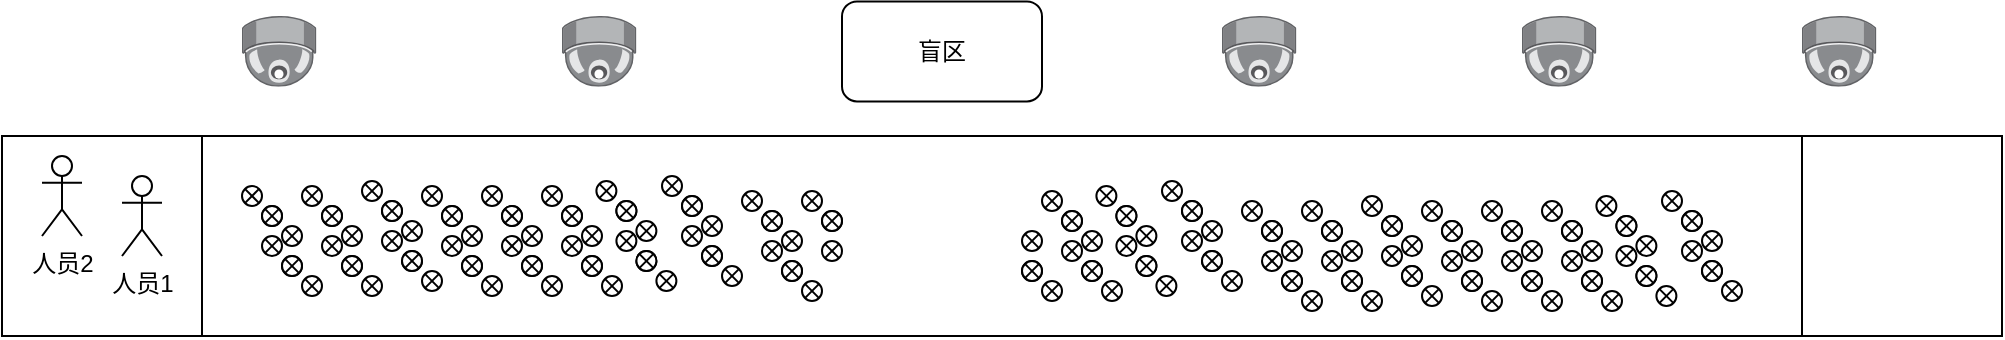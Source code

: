 <mxfile version="20.3.0" type="github">
  <diagram id="38toCDtvO72y1MS8dI_N" name="第 1 页">
    <mxGraphModel dx="1132" dy="575" grid="1" gridSize="10" guides="1" tooltips="1" connect="1" arrows="1" fold="1" page="1" pageScale="1" pageWidth="827" pageHeight="1169" math="0" shadow="0">
      <root>
        <mxCell id="0" />
        <mxCell id="1" parent="0" />
        <mxCell id="1rM6C2h5TiVr_Z7WdG6Z-2" value="" style="shape=process;whiteSpace=wrap;html=1;backgroundOutline=1;" vertex="1" parent="1">
          <mxGeometry x="30" y="350" width="1000" height="100" as="geometry" />
        </mxCell>
        <mxCell id="1rM6C2h5TiVr_Z7WdG6Z-3" value="" style="points=[];aspect=fixed;html=1;align=center;shadow=0;dashed=0;image;image=img/lib/allied_telesis/security/Surveillance_Camera_Ceiling.svg;" vertex="1" parent="1">
          <mxGeometry x="150" y="290" width="37.2" height="35.4" as="geometry" />
        </mxCell>
        <mxCell id="1rM6C2h5TiVr_Z7WdG6Z-4" value="" style="points=[];aspect=fixed;html=1;align=center;shadow=0;dashed=0;image;image=img/lib/allied_telesis/security/Surveillance_Camera_Ceiling.svg;" vertex="1" parent="1">
          <mxGeometry x="310" y="290" width="37.2" height="35.4" as="geometry" />
        </mxCell>
        <mxCell id="1rM6C2h5TiVr_Z7WdG6Z-6" value="" style="points=[];aspect=fixed;html=1;align=center;shadow=0;dashed=0;image;image=img/lib/allied_telesis/security/Surveillance_Camera_Ceiling.svg;" vertex="1" parent="1">
          <mxGeometry x="640" y="290" width="37.2" height="35.4" as="geometry" />
        </mxCell>
        <mxCell id="1rM6C2h5TiVr_Z7WdG6Z-8" value="人员2" style="shape=umlActor;verticalLabelPosition=bottom;verticalAlign=top;html=1;" vertex="1" parent="1">
          <mxGeometry x="50" y="360" width="20" height="40" as="geometry" />
        </mxCell>
        <mxCell id="1rM6C2h5TiVr_Z7WdG6Z-9" value="" style="points=[];aspect=fixed;html=1;align=center;shadow=0;dashed=0;image;image=img/lib/allied_telesis/security/Surveillance_Camera_Ceiling.svg;" vertex="1" parent="1">
          <mxGeometry x="790" y="290" width="37.2" height="35.4" as="geometry" />
        </mxCell>
        <mxCell id="1rM6C2h5TiVr_Z7WdG6Z-10" value="" style="points=[];aspect=fixed;html=1;align=center;shadow=0;dashed=0;image;image=img/lib/allied_telesis/security/Surveillance_Camera_Ceiling.svg;" vertex="1" parent="1">
          <mxGeometry x="930" y="290" width="37.2" height="35.4" as="geometry" />
        </mxCell>
        <mxCell id="1rM6C2h5TiVr_Z7WdG6Z-11" value="人员1" style="shape=umlActor;verticalLabelPosition=bottom;verticalAlign=top;html=1;" vertex="1" parent="1">
          <mxGeometry x="90" y="370" width="20" height="40" as="geometry" />
        </mxCell>
        <mxCell id="1rM6C2h5TiVr_Z7WdG6Z-12" value="" style="shape=sumEllipse;perimeter=ellipsePerimeter;whiteSpace=wrap;html=1;backgroundOutline=1;" vertex="1" parent="1">
          <mxGeometry x="150" y="375" width="10" height="10" as="geometry" />
        </mxCell>
        <mxCell id="1rM6C2h5TiVr_Z7WdG6Z-13" value="" style="shape=sumEllipse;perimeter=ellipsePerimeter;whiteSpace=wrap;html=1;backgroundOutline=1;" vertex="1" parent="1">
          <mxGeometry x="160" y="400" width="10" height="10" as="geometry" />
        </mxCell>
        <mxCell id="1rM6C2h5TiVr_Z7WdG6Z-14" value="" style="shape=sumEllipse;perimeter=ellipsePerimeter;whiteSpace=wrap;html=1;backgroundOutline=1;" vertex="1" parent="1">
          <mxGeometry x="180" y="375" width="10" height="10" as="geometry" />
        </mxCell>
        <mxCell id="1rM6C2h5TiVr_Z7WdG6Z-15" value="" style="shape=sumEllipse;perimeter=ellipsePerimeter;whiteSpace=wrap;html=1;backgroundOutline=1;" vertex="1" parent="1">
          <mxGeometry x="190" y="400" width="10" height="10" as="geometry" />
        </mxCell>
        <mxCell id="1rM6C2h5TiVr_Z7WdG6Z-16" value="" style="shape=sumEllipse;perimeter=ellipsePerimeter;whiteSpace=wrap;html=1;backgroundOutline=1;" vertex="1" parent="1">
          <mxGeometry x="210" y="372.5" width="10" height="10" as="geometry" />
        </mxCell>
        <mxCell id="1rM6C2h5TiVr_Z7WdG6Z-17" value="" style="shape=sumEllipse;perimeter=ellipsePerimeter;whiteSpace=wrap;html=1;backgroundOutline=1;" vertex="1" parent="1">
          <mxGeometry x="220" y="397.5" width="10" height="10" as="geometry" />
        </mxCell>
        <mxCell id="1rM6C2h5TiVr_Z7WdG6Z-18" value="" style="shape=sumEllipse;perimeter=ellipsePerimeter;whiteSpace=wrap;html=1;backgroundOutline=1;" vertex="1" parent="1">
          <mxGeometry x="240" y="375" width="10" height="10" as="geometry" />
        </mxCell>
        <mxCell id="1rM6C2h5TiVr_Z7WdG6Z-19" value="" style="shape=sumEllipse;perimeter=ellipsePerimeter;whiteSpace=wrap;html=1;backgroundOutline=1;" vertex="1" parent="1">
          <mxGeometry x="250" y="400" width="10" height="10" as="geometry" />
        </mxCell>
        <mxCell id="1rM6C2h5TiVr_Z7WdG6Z-20" value="" style="shape=sumEllipse;perimeter=ellipsePerimeter;whiteSpace=wrap;html=1;backgroundOutline=1;" vertex="1" parent="1">
          <mxGeometry x="270" y="375" width="10" height="10" as="geometry" />
        </mxCell>
        <mxCell id="1rM6C2h5TiVr_Z7WdG6Z-21" value="" style="shape=sumEllipse;perimeter=ellipsePerimeter;whiteSpace=wrap;html=1;backgroundOutline=1;" vertex="1" parent="1">
          <mxGeometry x="280" y="400" width="10" height="10" as="geometry" />
        </mxCell>
        <mxCell id="1rM6C2h5TiVr_Z7WdG6Z-22" value="" style="shape=sumEllipse;perimeter=ellipsePerimeter;whiteSpace=wrap;html=1;backgroundOutline=1;" vertex="1" parent="1">
          <mxGeometry x="300" y="375" width="10" height="10" as="geometry" />
        </mxCell>
        <mxCell id="1rM6C2h5TiVr_Z7WdG6Z-23" value="" style="shape=sumEllipse;perimeter=ellipsePerimeter;whiteSpace=wrap;html=1;backgroundOutline=1;" vertex="1" parent="1">
          <mxGeometry x="310" y="400" width="10" height="10" as="geometry" />
        </mxCell>
        <mxCell id="1rM6C2h5TiVr_Z7WdG6Z-24" value="" style="shape=sumEllipse;perimeter=ellipsePerimeter;whiteSpace=wrap;html=1;backgroundOutline=1;" vertex="1" parent="1">
          <mxGeometry x="327.2" y="372.5" width="10" height="10" as="geometry" />
        </mxCell>
        <mxCell id="1rM6C2h5TiVr_Z7WdG6Z-25" value="" style="shape=sumEllipse;perimeter=ellipsePerimeter;whiteSpace=wrap;html=1;backgroundOutline=1;" vertex="1" parent="1">
          <mxGeometry x="337.2" y="397.5" width="10" height="10" as="geometry" />
        </mxCell>
        <mxCell id="1rM6C2h5TiVr_Z7WdG6Z-26" value="" style="shape=sumEllipse;perimeter=ellipsePerimeter;whiteSpace=wrap;html=1;backgroundOutline=1;" vertex="1" parent="1">
          <mxGeometry x="360" y="370" width="10" height="10" as="geometry" />
        </mxCell>
        <mxCell id="1rM6C2h5TiVr_Z7WdG6Z-27" value="" style="shape=sumEllipse;perimeter=ellipsePerimeter;whiteSpace=wrap;html=1;backgroundOutline=1;" vertex="1" parent="1">
          <mxGeometry x="370" y="395" width="10" height="10" as="geometry" />
        </mxCell>
        <mxCell id="1rM6C2h5TiVr_Z7WdG6Z-28" value="" style="shape=sumEllipse;perimeter=ellipsePerimeter;whiteSpace=wrap;html=1;backgroundOutline=1;" vertex="1" parent="1">
          <mxGeometry x="160" y="385" width="10" height="10" as="geometry" />
        </mxCell>
        <mxCell id="1rM6C2h5TiVr_Z7WdG6Z-29" value="" style="shape=sumEllipse;perimeter=ellipsePerimeter;whiteSpace=wrap;html=1;backgroundOutline=1;" vertex="1" parent="1">
          <mxGeometry x="170" y="410" width="10" height="10" as="geometry" />
        </mxCell>
        <mxCell id="1rM6C2h5TiVr_Z7WdG6Z-30" value="" style="shape=sumEllipse;perimeter=ellipsePerimeter;whiteSpace=wrap;html=1;backgroundOutline=1;" vertex="1" parent="1">
          <mxGeometry x="190" y="385" width="10" height="10" as="geometry" />
        </mxCell>
        <mxCell id="1rM6C2h5TiVr_Z7WdG6Z-31" value="" style="shape=sumEllipse;perimeter=ellipsePerimeter;whiteSpace=wrap;html=1;backgroundOutline=1;" vertex="1" parent="1">
          <mxGeometry x="200" y="410" width="10" height="10" as="geometry" />
        </mxCell>
        <mxCell id="1rM6C2h5TiVr_Z7WdG6Z-32" value="" style="shape=sumEllipse;perimeter=ellipsePerimeter;whiteSpace=wrap;html=1;backgroundOutline=1;" vertex="1" parent="1">
          <mxGeometry x="220" y="382.5" width="10" height="10" as="geometry" />
        </mxCell>
        <mxCell id="1rM6C2h5TiVr_Z7WdG6Z-33" value="" style="shape=sumEllipse;perimeter=ellipsePerimeter;whiteSpace=wrap;html=1;backgroundOutline=1;" vertex="1" parent="1">
          <mxGeometry x="230" y="407.5" width="10" height="10" as="geometry" />
        </mxCell>
        <mxCell id="1rM6C2h5TiVr_Z7WdG6Z-34" value="" style="shape=sumEllipse;perimeter=ellipsePerimeter;whiteSpace=wrap;html=1;backgroundOutline=1;" vertex="1" parent="1">
          <mxGeometry x="250" y="385" width="10" height="10" as="geometry" />
        </mxCell>
        <mxCell id="1rM6C2h5TiVr_Z7WdG6Z-35" value="" style="shape=sumEllipse;perimeter=ellipsePerimeter;whiteSpace=wrap;html=1;backgroundOutline=1;" vertex="1" parent="1">
          <mxGeometry x="260" y="410" width="10" height="10" as="geometry" />
        </mxCell>
        <mxCell id="1rM6C2h5TiVr_Z7WdG6Z-36" value="" style="shape=sumEllipse;perimeter=ellipsePerimeter;whiteSpace=wrap;html=1;backgroundOutline=1;" vertex="1" parent="1">
          <mxGeometry x="280" y="385" width="10" height="10" as="geometry" />
        </mxCell>
        <mxCell id="1rM6C2h5TiVr_Z7WdG6Z-37" value="" style="shape=sumEllipse;perimeter=ellipsePerimeter;whiteSpace=wrap;html=1;backgroundOutline=1;" vertex="1" parent="1">
          <mxGeometry x="290" y="410" width="10" height="10" as="geometry" />
        </mxCell>
        <mxCell id="1rM6C2h5TiVr_Z7WdG6Z-38" value="" style="shape=sumEllipse;perimeter=ellipsePerimeter;whiteSpace=wrap;html=1;backgroundOutline=1;" vertex="1" parent="1">
          <mxGeometry x="310" y="385" width="10" height="10" as="geometry" />
        </mxCell>
        <mxCell id="1rM6C2h5TiVr_Z7WdG6Z-39" value="" style="shape=sumEllipse;perimeter=ellipsePerimeter;whiteSpace=wrap;html=1;backgroundOutline=1;" vertex="1" parent="1">
          <mxGeometry x="320" y="410" width="10" height="10" as="geometry" />
        </mxCell>
        <mxCell id="1rM6C2h5TiVr_Z7WdG6Z-40" value="" style="shape=sumEllipse;perimeter=ellipsePerimeter;whiteSpace=wrap;html=1;backgroundOutline=1;" vertex="1" parent="1">
          <mxGeometry x="337.2" y="382.5" width="10" height="10" as="geometry" />
        </mxCell>
        <mxCell id="1rM6C2h5TiVr_Z7WdG6Z-41" value="" style="shape=sumEllipse;perimeter=ellipsePerimeter;whiteSpace=wrap;html=1;backgroundOutline=1;" vertex="1" parent="1">
          <mxGeometry x="347.2" y="407.5" width="10" height="10" as="geometry" />
        </mxCell>
        <mxCell id="1rM6C2h5TiVr_Z7WdG6Z-42" value="" style="shape=sumEllipse;perimeter=ellipsePerimeter;whiteSpace=wrap;html=1;backgroundOutline=1;" vertex="1" parent="1">
          <mxGeometry x="370" y="380" width="10" height="10" as="geometry" />
        </mxCell>
        <mxCell id="1rM6C2h5TiVr_Z7WdG6Z-43" value="" style="shape=sumEllipse;perimeter=ellipsePerimeter;whiteSpace=wrap;html=1;backgroundOutline=1;" vertex="1" parent="1">
          <mxGeometry x="380" y="405" width="10" height="10" as="geometry" />
        </mxCell>
        <mxCell id="1rM6C2h5TiVr_Z7WdG6Z-44" value="" style="shape=sumEllipse;perimeter=ellipsePerimeter;whiteSpace=wrap;html=1;backgroundOutline=1;" vertex="1" parent="1">
          <mxGeometry x="160" y="385" width="10" height="10" as="geometry" />
        </mxCell>
        <mxCell id="1rM6C2h5TiVr_Z7WdG6Z-45" value="" style="shape=sumEllipse;perimeter=ellipsePerimeter;whiteSpace=wrap;html=1;backgroundOutline=1;" vertex="1" parent="1">
          <mxGeometry x="170" y="410" width="10" height="10" as="geometry" />
        </mxCell>
        <mxCell id="1rM6C2h5TiVr_Z7WdG6Z-46" value="" style="shape=sumEllipse;perimeter=ellipsePerimeter;whiteSpace=wrap;html=1;backgroundOutline=1;" vertex="1" parent="1">
          <mxGeometry x="190" y="385" width="10" height="10" as="geometry" />
        </mxCell>
        <mxCell id="1rM6C2h5TiVr_Z7WdG6Z-47" value="" style="shape=sumEllipse;perimeter=ellipsePerimeter;whiteSpace=wrap;html=1;backgroundOutline=1;" vertex="1" parent="1">
          <mxGeometry x="200" y="410" width="10" height="10" as="geometry" />
        </mxCell>
        <mxCell id="1rM6C2h5TiVr_Z7WdG6Z-48" value="" style="shape=sumEllipse;perimeter=ellipsePerimeter;whiteSpace=wrap;html=1;backgroundOutline=1;" vertex="1" parent="1">
          <mxGeometry x="220" y="382.5" width="10" height="10" as="geometry" />
        </mxCell>
        <mxCell id="1rM6C2h5TiVr_Z7WdG6Z-49" value="" style="shape=sumEllipse;perimeter=ellipsePerimeter;whiteSpace=wrap;html=1;backgroundOutline=1;" vertex="1" parent="1">
          <mxGeometry x="230" y="407.5" width="10" height="10" as="geometry" />
        </mxCell>
        <mxCell id="1rM6C2h5TiVr_Z7WdG6Z-50" value="" style="shape=sumEllipse;perimeter=ellipsePerimeter;whiteSpace=wrap;html=1;backgroundOutline=1;" vertex="1" parent="1">
          <mxGeometry x="250" y="385" width="10" height="10" as="geometry" />
        </mxCell>
        <mxCell id="1rM6C2h5TiVr_Z7WdG6Z-51" value="" style="shape=sumEllipse;perimeter=ellipsePerimeter;whiteSpace=wrap;html=1;backgroundOutline=1;" vertex="1" parent="1">
          <mxGeometry x="260" y="410" width="10" height="10" as="geometry" />
        </mxCell>
        <mxCell id="1rM6C2h5TiVr_Z7WdG6Z-52" value="" style="shape=sumEllipse;perimeter=ellipsePerimeter;whiteSpace=wrap;html=1;backgroundOutline=1;" vertex="1" parent="1">
          <mxGeometry x="280" y="385" width="10" height="10" as="geometry" />
        </mxCell>
        <mxCell id="1rM6C2h5TiVr_Z7WdG6Z-53" value="" style="shape=sumEllipse;perimeter=ellipsePerimeter;whiteSpace=wrap;html=1;backgroundOutline=1;" vertex="1" parent="1">
          <mxGeometry x="290" y="410" width="10" height="10" as="geometry" />
        </mxCell>
        <mxCell id="1rM6C2h5TiVr_Z7WdG6Z-54" value="" style="shape=sumEllipse;perimeter=ellipsePerimeter;whiteSpace=wrap;html=1;backgroundOutline=1;" vertex="1" parent="1">
          <mxGeometry x="310" y="385" width="10" height="10" as="geometry" />
        </mxCell>
        <mxCell id="1rM6C2h5TiVr_Z7WdG6Z-55" value="" style="shape=sumEllipse;perimeter=ellipsePerimeter;whiteSpace=wrap;html=1;backgroundOutline=1;" vertex="1" parent="1">
          <mxGeometry x="320" y="410" width="10" height="10" as="geometry" />
        </mxCell>
        <mxCell id="1rM6C2h5TiVr_Z7WdG6Z-56" value="" style="shape=sumEllipse;perimeter=ellipsePerimeter;whiteSpace=wrap;html=1;backgroundOutline=1;" vertex="1" parent="1">
          <mxGeometry x="337.2" y="382.5" width="10" height="10" as="geometry" />
        </mxCell>
        <mxCell id="1rM6C2h5TiVr_Z7WdG6Z-57" value="" style="shape=sumEllipse;perimeter=ellipsePerimeter;whiteSpace=wrap;html=1;backgroundOutline=1;" vertex="1" parent="1">
          <mxGeometry x="347.2" y="407.5" width="10" height="10" as="geometry" />
        </mxCell>
        <mxCell id="1rM6C2h5TiVr_Z7WdG6Z-58" value="" style="shape=sumEllipse;perimeter=ellipsePerimeter;whiteSpace=wrap;html=1;backgroundOutline=1;" vertex="1" parent="1">
          <mxGeometry x="370" y="380" width="10" height="10" as="geometry" />
        </mxCell>
        <mxCell id="1rM6C2h5TiVr_Z7WdG6Z-59" value="" style="shape=sumEllipse;perimeter=ellipsePerimeter;whiteSpace=wrap;html=1;backgroundOutline=1;" vertex="1" parent="1">
          <mxGeometry x="380" y="405" width="10" height="10" as="geometry" />
        </mxCell>
        <mxCell id="1rM6C2h5TiVr_Z7WdG6Z-60" value="" style="shape=sumEllipse;perimeter=ellipsePerimeter;whiteSpace=wrap;html=1;backgroundOutline=1;" vertex="1" parent="1">
          <mxGeometry x="170" y="395" width="10" height="10" as="geometry" />
        </mxCell>
        <mxCell id="1rM6C2h5TiVr_Z7WdG6Z-61" value="" style="shape=sumEllipse;perimeter=ellipsePerimeter;whiteSpace=wrap;html=1;backgroundOutline=1;" vertex="1" parent="1">
          <mxGeometry x="180" y="420" width="10" height="10" as="geometry" />
        </mxCell>
        <mxCell id="1rM6C2h5TiVr_Z7WdG6Z-62" value="" style="shape=sumEllipse;perimeter=ellipsePerimeter;whiteSpace=wrap;html=1;backgroundOutline=1;" vertex="1" parent="1">
          <mxGeometry x="200" y="395" width="10" height="10" as="geometry" />
        </mxCell>
        <mxCell id="1rM6C2h5TiVr_Z7WdG6Z-63" value="" style="shape=sumEllipse;perimeter=ellipsePerimeter;whiteSpace=wrap;html=1;backgroundOutline=1;" vertex="1" parent="1">
          <mxGeometry x="210" y="420" width="10" height="10" as="geometry" />
        </mxCell>
        <mxCell id="1rM6C2h5TiVr_Z7WdG6Z-64" value="" style="shape=sumEllipse;perimeter=ellipsePerimeter;whiteSpace=wrap;html=1;backgroundOutline=1;" vertex="1" parent="1">
          <mxGeometry x="230" y="392.5" width="10" height="10" as="geometry" />
        </mxCell>
        <mxCell id="1rM6C2h5TiVr_Z7WdG6Z-65" value="" style="shape=sumEllipse;perimeter=ellipsePerimeter;whiteSpace=wrap;html=1;backgroundOutline=1;" vertex="1" parent="1">
          <mxGeometry x="240" y="417.5" width="10" height="10" as="geometry" />
        </mxCell>
        <mxCell id="1rM6C2h5TiVr_Z7WdG6Z-66" value="" style="shape=sumEllipse;perimeter=ellipsePerimeter;whiteSpace=wrap;html=1;backgroundOutline=1;" vertex="1" parent="1">
          <mxGeometry x="260" y="395" width="10" height="10" as="geometry" />
        </mxCell>
        <mxCell id="1rM6C2h5TiVr_Z7WdG6Z-67" value="" style="shape=sumEllipse;perimeter=ellipsePerimeter;whiteSpace=wrap;html=1;backgroundOutline=1;" vertex="1" parent="1">
          <mxGeometry x="270" y="420" width="10" height="10" as="geometry" />
        </mxCell>
        <mxCell id="1rM6C2h5TiVr_Z7WdG6Z-68" value="" style="shape=sumEllipse;perimeter=ellipsePerimeter;whiteSpace=wrap;html=1;backgroundOutline=1;" vertex="1" parent="1">
          <mxGeometry x="290" y="395" width="10" height="10" as="geometry" />
        </mxCell>
        <mxCell id="1rM6C2h5TiVr_Z7WdG6Z-69" value="" style="shape=sumEllipse;perimeter=ellipsePerimeter;whiteSpace=wrap;html=1;backgroundOutline=1;" vertex="1" parent="1">
          <mxGeometry x="300" y="420" width="10" height="10" as="geometry" />
        </mxCell>
        <mxCell id="1rM6C2h5TiVr_Z7WdG6Z-70" value="" style="shape=sumEllipse;perimeter=ellipsePerimeter;whiteSpace=wrap;html=1;backgroundOutline=1;" vertex="1" parent="1">
          <mxGeometry x="320" y="395" width="10" height="10" as="geometry" />
        </mxCell>
        <mxCell id="1rM6C2h5TiVr_Z7WdG6Z-71" value="" style="shape=sumEllipse;perimeter=ellipsePerimeter;whiteSpace=wrap;html=1;backgroundOutline=1;" vertex="1" parent="1">
          <mxGeometry x="330" y="420" width="10" height="10" as="geometry" />
        </mxCell>
        <mxCell id="1rM6C2h5TiVr_Z7WdG6Z-72" value="" style="shape=sumEllipse;perimeter=ellipsePerimeter;whiteSpace=wrap;html=1;backgroundOutline=1;" vertex="1" parent="1">
          <mxGeometry x="347.2" y="392.5" width="10" height="10" as="geometry" />
        </mxCell>
        <mxCell id="1rM6C2h5TiVr_Z7WdG6Z-73" value="" style="shape=sumEllipse;perimeter=ellipsePerimeter;whiteSpace=wrap;html=1;backgroundOutline=1;" vertex="1" parent="1">
          <mxGeometry x="357.2" y="417.5" width="10" height="10" as="geometry" />
        </mxCell>
        <mxCell id="1rM6C2h5TiVr_Z7WdG6Z-74" value="" style="shape=sumEllipse;perimeter=ellipsePerimeter;whiteSpace=wrap;html=1;backgroundOutline=1;" vertex="1" parent="1">
          <mxGeometry x="380" y="390" width="10" height="10" as="geometry" />
        </mxCell>
        <mxCell id="1rM6C2h5TiVr_Z7WdG6Z-75" value="" style="shape=sumEllipse;perimeter=ellipsePerimeter;whiteSpace=wrap;html=1;backgroundOutline=1;" vertex="1" parent="1">
          <mxGeometry x="390" y="415" width="10" height="10" as="geometry" />
        </mxCell>
        <mxCell id="1rM6C2h5TiVr_Z7WdG6Z-76" value="" style="shape=sumEllipse;perimeter=ellipsePerimeter;whiteSpace=wrap;html=1;backgroundOutline=1;" vertex="1" parent="1">
          <mxGeometry x="400" y="377.5" width="10" height="10" as="geometry" />
        </mxCell>
        <mxCell id="1rM6C2h5TiVr_Z7WdG6Z-77" value="" style="shape=sumEllipse;perimeter=ellipsePerimeter;whiteSpace=wrap;html=1;backgroundOutline=1;" vertex="1" parent="1">
          <mxGeometry x="410" y="402.5" width="10" height="10" as="geometry" />
        </mxCell>
        <mxCell id="1rM6C2h5TiVr_Z7WdG6Z-78" value="" style="shape=sumEllipse;perimeter=ellipsePerimeter;whiteSpace=wrap;html=1;backgroundOutline=1;" vertex="1" parent="1">
          <mxGeometry x="430" y="377.5" width="10" height="10" as="geometry" />
        </mxCell>
        <mxCell id="1rM6C2h5TiVr_Z7WdG6Z-79" value="" style="shape=sumEllipse;perimeter=ellipsePerimeter;whiteSpace=wrap;html=1;backgroundOutline=1;" vertex="1" parent="1">
          <mxGeometry x="440" y="402.5" width="10" height="10" as="geometry" />
        </mxCell>
        <mxCell id="1rM6C2h5TiVr_Z7WdG6Z-86" value="" style="shape=sumEllipse;perimeter=ellipsePerimeter;whiteSpace=wrap;html=1;backgroundOutline=1;" vertex="1" parent="1">
          <mxGeometry x="550" y="377.5" width="10" height="10" as="geometry" />
        </mxCell>
        <mxCell id="1rM6C2h5TiVr_Z7WdG6Z-87" value="" style="shape=sumEllipse;perimeter=ellipsePerimeter;whiteSpace=wrap;html=1;backgroundOutline=1;" vertex="1" parent="1">
          <mxGeometry x="560" y="402.5" width="10" height="10" as="geometry" />
        </mxCell>
        <mxCell id="1rM6C2h5TiVr_Z7WdG6Z-88" value="" style="shape=sumEllipse;perimeter=ellipsePerimeter;whiteSpace=wrap;html=1;backgroundOutline=1;" vertex="1" parent="1">
          <mxGeometry x="577.2" y="375" width="10" height="10" as="geometry" />
        </mxCell>
        <mxCell id="1rM6C2h5TiVr_Z7WdG6Z-89" value="" style="shape=sumEllipse;perimeter=ellipsePerimeter;whiteSpace=wrap;html=1;backgroundOutline=1;" vertex="1" parent="1">
          <mxGeometry x="587.2" y="400" width="10" height="10" as="geometry" />
        </mxCell>
        <mxCell id="1rM6C2h5TiVr_Z7WdG6Z-90" value="" style="shape=sumEllipse;perimeter=ellipsePerimeter;whiteSpace=wrap;html=1;backgroundOutline=1;" vertex="1" parent="1">
          <mxGeometry x="610" y="372.5" width="10" height="10" as="geometry" />
        </mxCell>
        <mxCell id="1rM6C2h5TiVr_Z7WdG6Z-91" value="" style="shape=sumEllipse;perimeter=ellipsePerimeter;whiteSpace=wrap;html=1;backgroundOutline=1;" vertex="1" parent="1">
          <mxGeometry x="620" y="397.5" width="10" height="10" as="geometry" />
        </mxCell>
        <mxCell id="1rM6C2h5TiVr_Z7WdG6Z-92" value="" style="shape=sumEllipse;perimeter=ellipsePerimeter;whiteSpace=wrap;html=1;backgroundOutline=1;" vertex="1" parent="1">
          <mxGeometry x="410" y="387.5" width="10" height="10" as="geometry" />
        </mxCell>
        <mxCell id="1rM6C2h5TiVr_Z7WdG6Z-93" value="" style="shape=sumEllipse;perimeter=ellipsePerimeter;whiteSpace=wrap;html=1;backgroundOutline=1;" vertex="1" parent="1">
          <mxGeometry x="420" y="412.5" width="10" height="10" as="geometry" />
        </mxCell>
        <mxCell id="1rM6C2h5TiVr_Z7WdG6Z-94" value="" style="shape=sumEllipse;perimeter=ellipsePerimeter;whiteSpace=wrap;html=1;backgroundOutline=1;" vertex="1" parent="1">
          <mxGeometry x="440" y="387.5" width="10" height="10" as="geometry" />
        </mxCell>
        <mxCell id="1rM6C2h5TiVr_Z7WdG6Z-101" value="" style="shape=sumEllipse;perimeter=ellipsePerimeter;whiteSpace=wrap;html=1;backgroundOutline=1;" vertex="1" parent="1">
          <mxGeometry x="540" y="412.5" width="10" height="10" as="geometry" />
        </mxCell>
        <mxCell id="1rM6C2h5TiVr_Z7WdG6Z-102" value="" style="shape=sumEllipse;perimeter=ellipsePerimeter;whiteSpace=wrap;html=1;backgroundOutline=1;" vertex="1" parent="1">
          <mxGeometry x="560" y="387.5" width="10" height="10" as="geometry" />
        </mxCell>
        <mxCell id="1rM6C2h5TiVr_Z7WdG6Z-103" value="" style="shape=sumEllipse;perimeter=ellipsePerimeter;whiteSpace=wrap;html=1;backgroundOutline=1;" vertex="1" parent="1">
          <mxGeometry x="570" y="412.5" width="10" height="10" as="geometry" />
        </mxCell>
        <mxCell id="1rM6C2h5TiVr_Z7WdG6Z-104" value="" style="shape=sumEllipse;perimeter=ellipsePerimeter;whiteSpace=wrap;html=1;backgroundOutline=1;" vertex="1" parent="1">
          <mxGeometry x="587.2" y="385" width="10" height="10" as="geometry" />
        </mxCell>
        <mxCell id="1rM6C2h5TiVr_Z7WdG6Z-105" value="" style="shape=sumEllipse;perimeter=ellipsePerimeter;whiteSpace=wrap;html=1;backgroundOutline=1;" vertex="1" parent="1">
          <mxGeometry x="597.2" y="410" width="10" height="10" as="geometry" />
        </mxCell>
        <mxCell id="1rM6C2h5TiVr_Z7WdG6Z-106" value="" style="shape=sumEllipse;perimeter=ellipsePerimeter;whiteSpace=wrap;html=1;backgroundOutline=1;" vertex="1" parent="1">
          <mxGeometry x="620" y="382.5" width="10" height="10" as="geometry" />
        </mxCell>
        <mxCell id="1rM6C2h5TiVr_Z7WdG6Z-107" value="" style="shape=sumEllipse;perimeter=ellipsePerimeter;whiteSpace=wrap;html=1;backgroundOutline=1;" vertex="1" parent="1">
          <mxGeometry x="630" y="407.5" width="10" height="10" as="geometry" />
        </mxCell>
        <mxCell id="1rM6C2h5TiVr_Z7WdG6Z-108" value="" style="shape=sumEllipse;perimeter=ellipsePerimeter;whiteSpace=wrap;html=1;backgroundOutline=1;" vertex="1" parent="1">
          <mxGeometry x="410" y="387.5" width="10" height="10" as="geometry" />
        </mxCell>
        <mxCell id="1rM6C2h5TiVr_Z7WdG6Z-109" value="" style="shape=sumEllipse;perimeter=ellipsePerimeter;whiteSpace=wrap;html=1;backgroundOutline=1;" vertex="1" parent="1">
          <mxGeometry x="420" y="412.5" width="10" height="10" as="geometry" />
        </mxCell>
        <mxCell id="1rM6C2h5TiVr_Z7WdG6Z-110" value="" style="shape=sumEllipse;perimeter=ellipsePerimeter;whiteSpace=wrap;html=1;backgroundOutline=1;" vertex="1" parent="1">
          <mxGeometry x="440" y="387.5" width="10" height="10" as="geometry" />
        </mxCell>
        <mxCell id="1rM6C2h5TiVr_Z7WdG6Z-117" value="" style="shape=sumEllipse;perimeter=ellipsePerimeter;whiteSpace=wrap;html=1;backgroundOutline=1;" vertex="1" parent="1">
          <mxGeometry x="540" y="412.5" width="10" height="10" as="geometry" />
        </mxCell>
        <mxCell id="1rM6C2h5TiVr_Z7WdG6Z-118" value="" style="shape=sumEllipse;perimeter=ellipsePerimeter;whiteSpace=wrap;html=1;backgroundOutline=1;" vertex="1" parent="1">
          <mxGeometry x="560" y="387.5" width="10" height="10" as="geometry" />
        </mxCell>
        <mxCell id="1rM6C2h5TiVr_Z7WdG6Z-119" value="" style="shape=sumEllipse;perimeter=ellipsePerimeter;whiteSpace=wrap;html=1;backgroundOutline=1;" vertex="1" parent="1">
          <mxGeometry x="570" y="412.5" width="10" height="10" as="geometry" />
        </mxCell>
        <mxCell id="1rM6C2h5TiVr_Z7WdG6Z-120" value="" style="shape=sumEllipse;perimeter=ellipsePerimeter;whiteSpace=wrap;html=1;backgroundOutline=1;" vertex="1" parent="1">
          <mxGeometry x="587.2" y="385" width="10" height="10" as="geometry" />
        </mxCell>
        <mxCell id="1rM6C2h5TiVr_Z7WdG6Z-121" value="" style="shape=sumEllipse;perimeter=ellipsePerimeter;whiteSpace=wrap;html=1;backgroundOutline=1;" vertex="1" parent="1">
          <mxGeometry x="597.2" y="410" width="10" height="10" as="geometry" />
        </mxCell>
        <mxCell id="1rM6C2h5TiVr_Z7WdG6Z-122" value="" style="shape=sumEllipse;perimeter=ellipsePerimeter;whiteSpace=wrap;html=1;backgroundOutline=1;" vertex="1" parent="1">
          <mxGeometry x="620" y="382.5" width="10" height="10" as="geometry" />
        </mxCell>
        <mxCell id="1rM6C2h5TiVr_Z7WdG6Z-123" value="" style="shape=sumEllipse;perimeter=ellipsePerimeter;whiteSpace=wrap;html=1;backgroundOutline=1;" vertex="1" parent="1">
          <mxGeometry x="630" y="407.5" width="10" height="10" as="geometry" />
        </mxCell>
        <mxCell id="1rM6C2h5TiVr_Z7WdG6Z-124" value="" style="shape=sumEllipse;perimeter=ellipsePerimeter;whiteSpace=wrap;html=1;backgroundOutline=1;" vertex="1" parent="1">
          <mxGeometry x="420" y="397.5" width="10" height="10" as="geometry" />
        </mxCell>
        <mxCell id="1rM6C2h5TiVr_Z7WdG6Z-125" value="" style="shape=sumEllipse;perimeter=ellipsePerimeter;whiteSpace=wrap;html=1;backgroundOutline=1;" vertex="1" parent="1">
          <mxGeometry x="430" y="422.5" width="10" height="10" as="geometry" />
        </mxCell>
        <mxCell id="1rM6C2h5TiVr_Z7WdG6Z-132" value="" style="shape=sumEllipse;perimeter=ellipsePerimeter;whiteSpace=wrap;html=1;backgroundOutline=1;" vertex="1" parent="1">
          <mxGeometry x="540" y="397.5" width="10" height="10" as="geometry" />
        </mxCell>
        <mxCell id="1rM6C2h5TiVr_Z7WdG6Z-133" value="" style="shape=sumEllipse;perimeter=ellipsePerimeter;whiteSpace=wrap;html=1;backgroundOutline=1;" vertex="1" parent="1">
          <mxGeometry x="550" y="422.5" width="10" height="10" as="geometry" />
        </mxCell>
        <mxCell id="1rM6C2h5TiVr_Z7WdG6Z-134" value="" style="shape=sumEllipse;perimeter=ellipsePerimeter;whiteSpace=wrap;html=1;backgroundOutline=1;" vertex="1" parent="1">
          <mxGeometry x="570" y="397.5" width="10" height="10" as="geometry" />
        </mxCell>
        <mxCell id="1rM6C2h5TiVr_Z7WdG6Z-135" value="" style="shape=sumEllipse;perimeter=ellipsePerimeter;whiteSpace=wrap;html=1;backgroundOutline=1;" vertex="1" parent="1">
          <mxGeometry x="580" y="422.5" width="10" height="10" as="geometry" />
        </mxCell>
        <mxCell id="1rM6C2h5TiVr_Z7WdG6Z-136" value="" style="shape=sumEllipse;perimeter=ellipsePerimeter;whiteSpace=wrap;html=1;backgroundOutline=1;" vertex="1" parent="1">
          <mxGeometry x="597.2" y="395" width="10" height="10" as="geometry" />
        </mxCell>
        <mxCell id="1rM6C2h5TiVr_Z7WdG6Z-137" value="" style="shape=sumEllipse;perimeter=ellipsePerimeter;whiteSpace=wrap;html=1;backgroundOutline=1;" vertex="1" parent="1">
          <mxGeometry x="607.2" y="420" width="10" height="10" as="geometry" />
        </mxCell>
        <mxCell id="1rM6C2h5TiVr_Z7WdG6Z-138" value="" style="shape=sumEllipse;perimeter=ellipsePerimeter;whiteSpace=wrap;html=1;backgroundOutline=1;" vertex="1" parent="1">
          <mxGeometry x="630" y="392.5" width="10" height="10" as="geometry" />
        </mxCell>
        <mxCell id="1rM6C2h5TiVr_Z7WdG6Z-139" value="" style="shape=sumEllipse;perimeter=ellipsePerimeter;whiteSpace=wrap;html=1;backgroundOutline=1;" vertex="1" parent="1">
          <mxGeometry x="640" y="417.5" width="10" height="10" as="geometry" />
        </mxCell>
        <mxCell id="1rM6C2h5TiVr_Z7WdG6Z-140" value="" style="shape=sumEllipse;perimeter=ellipsePerimeter;whiteSpace=wrap;html=1;backgroundOutline=1;" vertex="1" parent="1">
          <mxGeometry x="650" y="382.5" width="10" height="10" as="geometry" />
        </mxCell>
        <mxCell id="1rM6C2h5TiVr_Z7WdG6Z-141" value="" style="shape=sumEllipse;perimeter=ellipsePerimeter;whiteSpace=wrap;html=1;backgroundOutline=1;" vertex="1" parent="1">
          <mxGeometry x="660" y="407.5" width="10" height="10" as="geometry" />
        </mxCell>
        <mxCell id="1rM6C2h5TiVr_Z7WdG6Z-142" value="" style="shape=sumEllipse;perimeter=ellipsePerimeter;whiteSpace=wrap;html=1;backgroundOutline=1;" vertex="1" parent="1">
          <mxGeometry x="680" y="382.5" width="10" height="10" as="geometry" />
        </mxCell>
        <mxCell id="1rM6C2h5TiVr_Z7WdG6Z-143" value="" style="shape=sumEllipse;perimeter=ellipsePerimeter;whiteSpace=wrap;html=1;backgroundOutline=1;" vertex="1" parent="1">
          <mxGeometry x="690" y="407.5" width="10" height="10" as="geometry" />
        </mxCell>
        <mxCell id="1rM6C2h5TiVr_Z7WdG6Z-144" value="" style="shape=sumEllipse;perimeter=ellipsePerimeter;whiteSpace=wrap;html=1;backgroundOutline=1;" vertex="1" parent="1">
          <mxGeometry x="710" y="380" width="10" height="10" as="geometry" />
        </mxCell>
        <mxCell id="1rM6C2h5TiVr_Z7WdG6Z-145" value="" style="shape=sumEllipse;perimeter=ellipsePerimeter;whiteSpace=wrap;html=1;backgroundOutline=1;" vertex="1" parent="1">
          <mxGeometry x="720" y="405" width="10" height="10" as="geometry" />
        </mxCell>
        <mxCell id="1rM6C2h5TiVr_Z7WdG6Z-146" value="" style="shape=sumEllipse;perimeter=ellipsePerimeter;whiteSpace=wrap;html=1;backgroundOutline=1;" vertex="1" parent="1">
          <mxGeometry x="740" y="382.5" width="10" height="10" as="geometry" />
        </mxCell>
        <mxCell id="1rM6C2h5TiVr_Z7WdG6Z-147" value="" style="shape=sumEllipse;perimeter=ellipsePerimeter;whiteSpace=wrap;html=1;backgroundOutline=1;" vertex="1" parent="1">
          <mxGeometry x="750" y="407.5" width="10" height="10" as="geometry" />
        </mxCell>
        <mxCell id="1rM6C2h5TiVr_Z7WdG6Z-148" value="" style="shape=sumEllipse;perimeter=ellipsePerimeter;whiteSpace=wrap;html=1;backgroundOutline=1;" vertex="1" parent="1">
          <mxGeometry x="770" y="382.5" width="10" height="10" as="geometry" />
        </mxCell>
        <mxCell id="1rM6C2h5TiVr_Z7WdG6Z-149" value="" style="shape=sumEllipse;perimeter=ellipsePerimeter;whiteSpace=wrap;html=1;backgroundOutline=1;" vertex="1" parent="1">
          <mxGeometry x="780" y="407.5" width="10" height="10" as="geometry" />
        </mxCell>
        <mxCell id="1rM6C2h5TiVr_Z7WdG6Z-150" value="" style="shape=sumEllipse;perimeter=ellipsePerimeter;whiteSpace=wrap;html=1;backgroundOutline=1;" vertex="1" parent="1">
          <mxGeometry x="800" y="382.5" width="10" height="10" as="geometry" />
        </mxCell>
        <mxCell id="1rM6C2h5TiVr_Z7WdG6Z-151" value="" style="shape=sumEllipse;perimeter=ellipsePerimeter;whiteSpace=wrap;html=1;backgroundOutline=1;" vertex="1" parent="1">
          <mxGeometry x="810" y="407.5" width="10" height="10" as="geometry" />
        </mxCell>
        <mxCell id="1rM6C2h5TiVr_Z7WdG6Z-152" value="" style="shape=sumEllipse;perimeter=ellipsePerimeter;whiteSpace=wrap;html=1;backgroundOutline=1;" vertex="1" parent="1">
          <mxGeometry x="827.2" y="380" width="10" height="10" as="geometry" />
        </mxCell>
        <mxCell id="1rM6C2h5TiVr_Z7WdG6Z-153" value="" style="shape=sumEllipse;perimeter=ellipsePerimeter;whiteSpace=wrap;html=1;backgroundOutline=1;" vertex="1" parent="1">
          <mxGeometry x="837.2" y="405" width="10" height="10" as="geometry" />
        </mxCell>
        <mxCell id="1rM6C2h5TiVr_Z7WdG6Z-154" value="" style="shape=sumEllipse;perimeter=ellipsePerimeter;whiteSpace=wrap;html=1;backgroundOutline=1;" vertex="1" parent="1">
          <mxGeometry x="860" y="377.5" width="10" height="10" as="geometry" />
        </mxCell>
        <mxCell id="1rM6C2h5TiVr_Z7WdG6Z-155" value="" style="shape=sumEllipse;perimeter=ellipsePerimeter;whiteSpace=wrap;html=1;backgroundOutline=1;" vertex="1" parent="1">
          <mxGeometry x="870" y="402.5" width="10" height="10" as="geometry" />
        </mxCell>
        <mxCell id="1rM6C2h5TiVr_Z7WdG6Z-156" value="" style="shape=sumEllipse;perimeter=ellipsePerimeter;whiteSpace=wrap;html=1;backgroundOutline=1;" vertex="1" parent="1">
          <mxGeometry x="660" y="392.5" width="10" height="10" as="geometry" />
        </mxCell>
        <mxCell id="1rM6C2h5TiVr_Z7WdG6Z-157" value="" style="shape=sumEllipse;perimeter=ellipsePerimeter;whiteSpace=wrap;html=1;backgroundOutline=1;" vertex="1" parent="1">
          <mxGeometry x="670" y="417.5" width="10" height="10" as="geometry" />
        </mxCell>
        <mxCell id="1rM6C2h5TiVr_Z7WdG6Z-158" value="" style="shape=sumEllipse;perimeter=ellipsePerimeter;whiteSpace=wrap;html=1;backgroundOutline=1;" vertex="1" parent="1">
          <mxGeometry x="690" y="392.5" width="10" height="10" as="geometry" />
        </mxCell>
        <mxCell id="1rM6C2h5TiVr_Z7WdG6Z-159" value="" style="shape=sumEllipse;perimeter=ellipsePerimeter;whiteSpace=wrap;html=1;backgroundOutline=1;" vertex="1" parent="1">
          <mxGeometry x="700" y="417.5" width="10" height="10" as="geometry" />
        </mxCell>
        <mxCell id="1rM6C2h5TiVr_Z7WdG6Z-160" value="" style="shape=sumEllipse;perimeter=ellipsePerimeter;whiteSpace=wrap;html=1;backgroundOutline=1;" vertex="1" parent="1">
          <mxGeometry x="720" y="390" width="10" height="10" as="geometry" />
        </mxCell>
        <mxCell id="1rM6C2h5TiVr_Z7WdG6Z-161" value="" style="shape=sumEllipse;perimeter=ellipsePerimeter;whiteSpace=wrap;html=1;backgroundOutline=1;" vertex="1" parent="1">
          <mxGeometry x="730" y="415" width="10" height="10" as="geometry" />
        </mxCell>
        <mxCell id="1rM6C2h5TiVr_Z7WdG6Z-162" value="" style="shape=sumEllipse;perimeter=ellipsePerimeter;whiteSpace=wrap;html=1;backgroundOutline=1;" vertex="1" parent="1">
          <mxGeometry x="750" y="392.5" width="10" height="10" as="geometry" />
        </mxCell>
        <mxCell id="1rM6C2h5TiVr_Z7WdG6Z-163" value="" style="shape=sumEllipse;perimeter=ellipsePerimeter;whiteSpace=wrap;html=1;backgroundOutline=1;" vertex="1" parent="1">
          <mxGeometry x="760" y="417.5" width="10" height="10" as="geometry" />
        </mxCell>
        <mxCell id="1rM6C2h5TiVr_Z7WdG6Z-164" value="" style="shape=sumEllipse;perimeter=ellipsePerimeter;whiteSpace=wrap;html=1;backgroundOutline=1;" vertex="1" parent="1">
          <mxGeometry x="780" y="392.5" width="10" height="10" as="geometry" />
        </mxCell>
        <mxCell id="1rM6C2h5TiVr_Z7WdG6Z-165" value="" style="shape=sumEllipse;perimeter=ellipsePerimeter;whiteSpace=wrap;html=1;backgroundOutline=1;" vertex="1" parent="1">
          <mxGeometry x="790" y="417.5" width="10" height="10" as="geometry" />
        </mxCell>
        <mxCell id="1rM6C2h5TiVr_Z7WdG6Z-166" value="" style="shape=sumEllipse;perimeter=ellipsePerimeter;whiteSpace=wrap;html=1;backgroundOutline=1;" vertex="1" parent="1">
          <mxGeometry x="810" y="392.5" width="10" height="10" as="geometry" />
        </mxCell>
        <mxCell id="1rM6C2h5TiVr_Z7WdG6Z-167" value="" style="shape=sumEllipse;perimeter=ellipsePerimeter;whiteSpace=wrap;html=1;backgroundOutline=1;" vertex="1" parent="1">
          <mxGeometry x="820" y="417.5" width="10" height="10" as="geometry" />
        </mxCell>
        <mxCell id="1rM6C2h5TiVr_Z7WdG6Z-168" value="" style="shape=sumEllipse;perimeter=ellipsePerimeter;whiteSpace=wrap;html=1;backgroundOutline=1;" vertex="1" parent="1">
          <mxGeometry x="837.2" y="390" width="10" height="10" as="geometry" />
        </mxCell>
        <mxCell id="1rM6C2h5TiVr_Z7WdG6Z-169" value="" style="shape=sumEllipse;perimeter=ellipsePerimeter;whiteSpace=wrap;html=1;backgroundOutline=1;" vertex="1" parent="1">
          <mxGeometry x="847.2" y="415" width="10" height="10" as="geometry" />
        </mxCell>
        <mxCell id="1rM6C2h5TiVr_Z7WdG6Z-170" value="" style="shape=sumEllipse;perimeter=ellipsePerimeter;whiteSpace=wrap;html=1;backgroundOutline=1;" vertex="1" parent="1">
          <mxGeometry x="870" y="387.5" width="10" height="10" as="geometry" />
        </mxCell>
        <mxCell id="1rM6C2h5TiVr_Z7WdG6Z-171" value="" style="shape=sumEllipse;perimeter=ellipsePerimeter;whiteSpace=wrap;html=1;backgroundOutline=1;" vertex="1" parent="1">
          <mxGeometry x="880" y="412.5" width="10" height="10" as="geometry" />
        </mxCell>
        <mxCell id="1rM6C2h5TiVr_Z7WdG6Z-172" value="" style="shape=sumEllipse;perimeter=ellipsePerimeter;whiteSpace=wrap;html=1;backgroundOutline=1;" vertex="1" parent="1">
          <mxGeometry x="660" y="392.5" width="10" height="10" as="geometry" />
        </mxCell>
        <mxCell id="1rM6C2h5TiVr_Z7WdG6Z-173" value="" style="shape=sumEllipse;perimeter=ellipsePerimeter;whiteSpace=wrap;html=1;backgroundOutline=1;" vertex="1" parent="1">
          <mxGeometry x="670" y="417.5" width="10" height="10" as="geometry" />
        </mxCell>
        <mxCell id="1rM6C2h5TiVr_Z7WdG6Z-174" value="" style="shape=sumEllipse;perimeter=ellipsePerimeter;whiteSpace=wrap;html=1;backgroundOutline=1;" vertex="1" parent="1">
          <mxGeometry x="690" y="392.5" width="10" height="10" as="geometry" />
        </mxCell>
        <mxCell id="1rM6C2h5TiVr_Z7WdG6Z-175" value="" style="shape=sumEllipse;perimeter=ellipsePerimeter;whiteSpace=wrap;html=1;backgroundOutline=1;" vertex="1" parent="1">
          <mxGeometry x="700" y="417.5" width="10" height="10" as="geometry" />
        </mxCell>
        <mxCell id="1rM6C2h5TiVr_Z7WdG6Z-176" value="" style="shape=sumEllipse;perimeter=ellipsePerimeter;whiteSpace=wrap;html=1;backgroundOutline=1;" vertex="1" parent="1">
          <mxGeometry x="720" y="390" width="10" height="10" as="geometry" />
        </mxCell>
        <mxCell id="1rM6C2h5TiVr_Z7WdG6Z-177" value="" style="shape=sumEllipse;perimeter=ellipsePerimeter;whiteSpace=wrap;html=1;backgroundOutline=1;" vertex="1" parent="1">
          <mxGeometry x="730" y="415" width="10" height="10" as="geometry" />
        </mxCell>
        <mxCell id="1rM6C2h5TiVr_Z7WdG6Z-178" value="" style="shape=sumEllipse;perimeter=ellipsePerimeter;whiteSpace=wrap;html=1;backgroundOutline=1;" vertex="1" parent="1">
          <mxGeometry x="750" y="392.5" width="10" height="10" as="geometry" />
        </mxCell>
        <mxCell id="1rM6C2h5TiVr_Z7WdG6Z-179" value="" style="shape=sumEllipse;perimeter=ellipsePerimeter;whiteSpace=wrap;html=1;backgroundOutline=1;" vertex="1" parent="1">
          <mxGeometry x="760" y="417.5" width="10" height="10" as="geometry" />
        </mxCell>
        <mxCell id="1rM6C2h5TiVr_Z7WdG6Z-180" value="" style="shape=sumEllipse;perimeter=ellipsePerimeter;whiteSpace=wrap;html=1;backgroundOutline=1;" vertex="1" parent="1">
          <mxGeometry x="780" y="392.5" width="10" height="10" as="geometry" />
        </mxCell>
        <mxCell id="1rM6C2h5TiVr_Z7WdG6Z-181" value="" style="shape=sumEllipse;perimeter=ellipsePerimeter;whiteSpace=wrap;html=1;backgroundOutline=1;" vertex="1" parent="1">
          <mxGeometry x="790" y="417.5" width="10" height="10" as="geometry" />
        </mxCell>
        <mxCell id="1rM6C2h5TiVr_Z7WdG6Z-182" value="" style="shape=sumEllipse;perimeter=ellipsePerimeter;whiteSpace=wrap;html=1;backgroundOutline=1;" vertex="1" parent="1">
          <mxGeometry x="810" y="392.5" width="10" height="10" as="geometry" />
        </mxCell>
        <mxCell id="1rM6C2h5TiVr_Z7WdG6Z-183" value="" style="shape=sumEllipse;perimeter=ellipsePerimeter;whiteSpace=wrap;html=1;backgroundOutline=1;" vertex="1" parent="1">
          <mxGeometry x="820" y="417.5" width="10" height="10" as="geometry" />
        </mxCell>
        <mxCell id="1rM6C2h5TiVr_Z7WdG6Z-184" value="" style="shape=sumEllipse;perimeter=ellipsePerimeter;whiteSpace=wrap;html=1;backgroundOutline=1;" vertex="1" parent="1">
          <mxGeometry x="837.2" y="390" width="10" height="10" as="geometry" />
        </mxCell>
        <mxCell id="1rM6C2h5TiVr_Z7WdG6Z-185" value="" style="shape=sumEllipse;perimeter=ellipsePerimeter;whiteSpace=wrap;html=1;backgroundOutline=1;" vertex="1" parent="1">
          <mxGeometry x="847.2" y="415" width="10" height="10" as="geometry" />
        </mxCell>
        <mxCell id="1rM6C2h5TiVr_Z7WdG6Z-186" value="" style="shape=sumEllipse;perimeter=ellipsePerimeter;whiteSpace=wrap;html=1;backgroundOutline=1;" vertex="1" parent="1">
          <mxGeometry x="870" y="387.5" width="10" height="10" as="geometry" />
        </mxCell>
        <mxCell id="1rM6C2h5TiVr_Z7WdG6Z-187" value="" style="shape=sumEllipse;perimeter=ellipsePerimeter;whiteSpace=wrap;html=1;backgroundOutline=1;" vertex="1" parent="1">
          <mxGeometry x="880" y="412.5" width="10" height="10" as="geometry" />
        </mxCell>
        <mxCell id="1rM6C2h5TiVr_Z7WdG6Z-188" value="" style="shape=sumEllipse;perimeter=ellipsePerimeter;whiteSpace=wrap;html=1;backgroundOutline=1;" vertex="1" parent="1">
          <mxGeometry x="670" y="402.5" width="10" height="10" as="geometry" />
        </mxCell>
        <mxCell id="1rM6C2h5TiVr_Z7WdG6Z-189" value="" style="shape=sumEllipse;perimeter=ellipsePerimeter;whiteSpace=wrap;html=1;backgroundOutline=1;" vertex="1" parent="1">
          <mxGeometry x="680" y="427.5" width="10" height="10" as="geometry" />
        </mxCell>
        <mxCell id="1rM6C2h5TiVr_Z7WdG6Z-190" value="" style="shape=sumEllipse;perimeter=ellipsePerimeter;whiteSpace=wrap;html=1;backgroundOutline=1;" vertex="1" parent="1">
          <mxGeometry x="700" y="402.5" width="10" height="10" as="geometry" />
        </mxCell>
        <mxCell id="1rM6C2h5TiVr_Z7WdG6Z-191" value="" style="shape=sumEllipse;perimeter=ellipsePerimeter;whiteSpace=wrap;html=1;backgroundOutline=1;" vertex="1" parent="1">
          <mxGeometry x="710" y="427.5" width="10" height="10" as="geometry" />
        </mxCell>
        <mxCell id="1rM6C2h5TiVr_Z7WdG6Z-192" value="" style="shape=sumEllipse;perimeter=ellipsePerimeter;whiteSpace=wrap;html=1;backgroundOutline=1;" vertex="1" parent="1">
          <mxGeometry x="730" y="400" width="10" height="10" as="geometry" />
        </mxCell>
        <mxCell id="1rM6C2h5TiVr_Z7WdG6Z-193" value="" style="shape=sumEllipse;perimeter=ellipsePerimeter;whiteSpace=wrap;html=1;backgroundOutline=1;" vertex="1" parent="1">
          <mxGeometry x="740" y="425" width="10" height="10" as="geometry" />
        </mxCell>
        <mxCell id="1rM6C2h5TiVr_Z7WdG6Z-194" value="" style="shape=sumEllipse;perimeter=ellipsePerimeter;whiteSpace=wrap;html=1;backgroundOutline=1;" vertex="1" parent="1">
          <mxGeometry x="760" y="402.5" width="10" height="10" as="geometry" />
        </mxCell>
        <mxCell id="1rM6C2h5TiVr_Z7WdG6Z-195" value="" style="shape=sumEllipse;perimeter=ellipsePerimeter;whiteSpace=wrap;html=1;backgroundOutline=1;" vertex="1" parent="1">
          <mxGeometry x="770" y="427.5" width="10" height="10" as="geometry" />
        </mxCell>
        <mxCell id="1rM6C2h5TiVr_Z7WdG6Z-196" value="" style="shape=sumEllipse;perimeter=ellipsePerimeter;whiteSpace=wrap;html=1;backgroundOutline=1;" vertex="1" parent="1">
          <mxGeometry x="790" y="402.5" width="10" height="10" as="geometry" />
        </mxCell>
        <mxCell id="1rM6C2h5TiVr_Z7WdG6Z-197" value="" style="shape=sumEllipse;perimeter=ellipsePerimeter;whiteSpace=wrap;html=1;backgroundOutline=1;" vertex="1" parent="1">
          <mxGeometry x="800" y="427.5" width="10" height="10" as="geometry" />
        </mxCell>
        <mxCell id="1rM6C2h5TiVr_Z7WdG6Z-198" value="" style="shape=sumEllipse;perimeter=ellipsePerimeter;whiteSpace=wrap;html=1;backgroundOutline=1;" vertex="1" parent="1">
          <mxGeometry x="820" y="402.5" width="10" height="10" as="geometry" />
        </mxCell>
        <mxCell id="1rM6C2h5TiVr_Z7WdG6Z-199" value="" style="shape=sumEllipse;perimeter=ellipsePerimeter;whiteSpace=wrap;html=1;backgroundOutline=1;" vertex="1" parent="1">
          <mxGeometry x="830" y="427.5" width="10" height="10" as="geometry" />
        </mxCell>
        <mxCell id="1rM6C2h5TiVr_Z7WdG6Z-200" value="" style="shape=sumEllipse;perimeter=ellipsePerimeter;whiteSpace=wrap;html=1;backgroundOutline=1;" vertex="1" parent="1">
          <mxGeometry x="847.2" y="400" width="10" height="10" as="geometry" />
        </mxCell>
        <mxCell id="1rM6C2h5TiVr_Z7WdG6Z-201" value="" style="shape=sumEllipse;perimeter=ellipsePerimeter;whiteSpace=wrap;html=1;backgroundOutline=1;" vertex="1" parent="1">
          <mxGeometry x="857.2" y="425" width="10" height="10" as="geometry" />
        </mxCell>
        <mxCell id="1rM6C2h5TiVr_Z7WdG6Z-202" value="" style="shape=sumEllipse;perimeter=ellipsePerimeter;whiteSpace=wrap;html=1;backgroundOutline=1;" vertex="1" parent="1">
          <mxGeometry x="880" y="397.5" width="10" height="10" as="geometry" />
        </mxCell>
        <mxCell id="1rM6C2h5TiVr_Z7WdG6Z-203" value="" style="shape=sumEllipse;perimeter=ellipsePerimeter;whiteSpace=wrap;html=1;backgroundOutline=1;" vertex="1" parent="1">
          <mxGeometry x="890" y="422.5" width="10" height="10" as="geometry" />
        </mxCell>
        <mxCell id="1rM6C2h5TiVr_Z7WdG6Z-204" value="盲区" style="rounded=1;whiteSpace=wrap;html=1;" vertex="1" parent="1">
          <mxGeometry x="450" y="282.7" width="100" height="50" as="geometry" />
        </mxCell>
      </root>
    </mxGraphModel>
  </diagram>
</mxfile>

